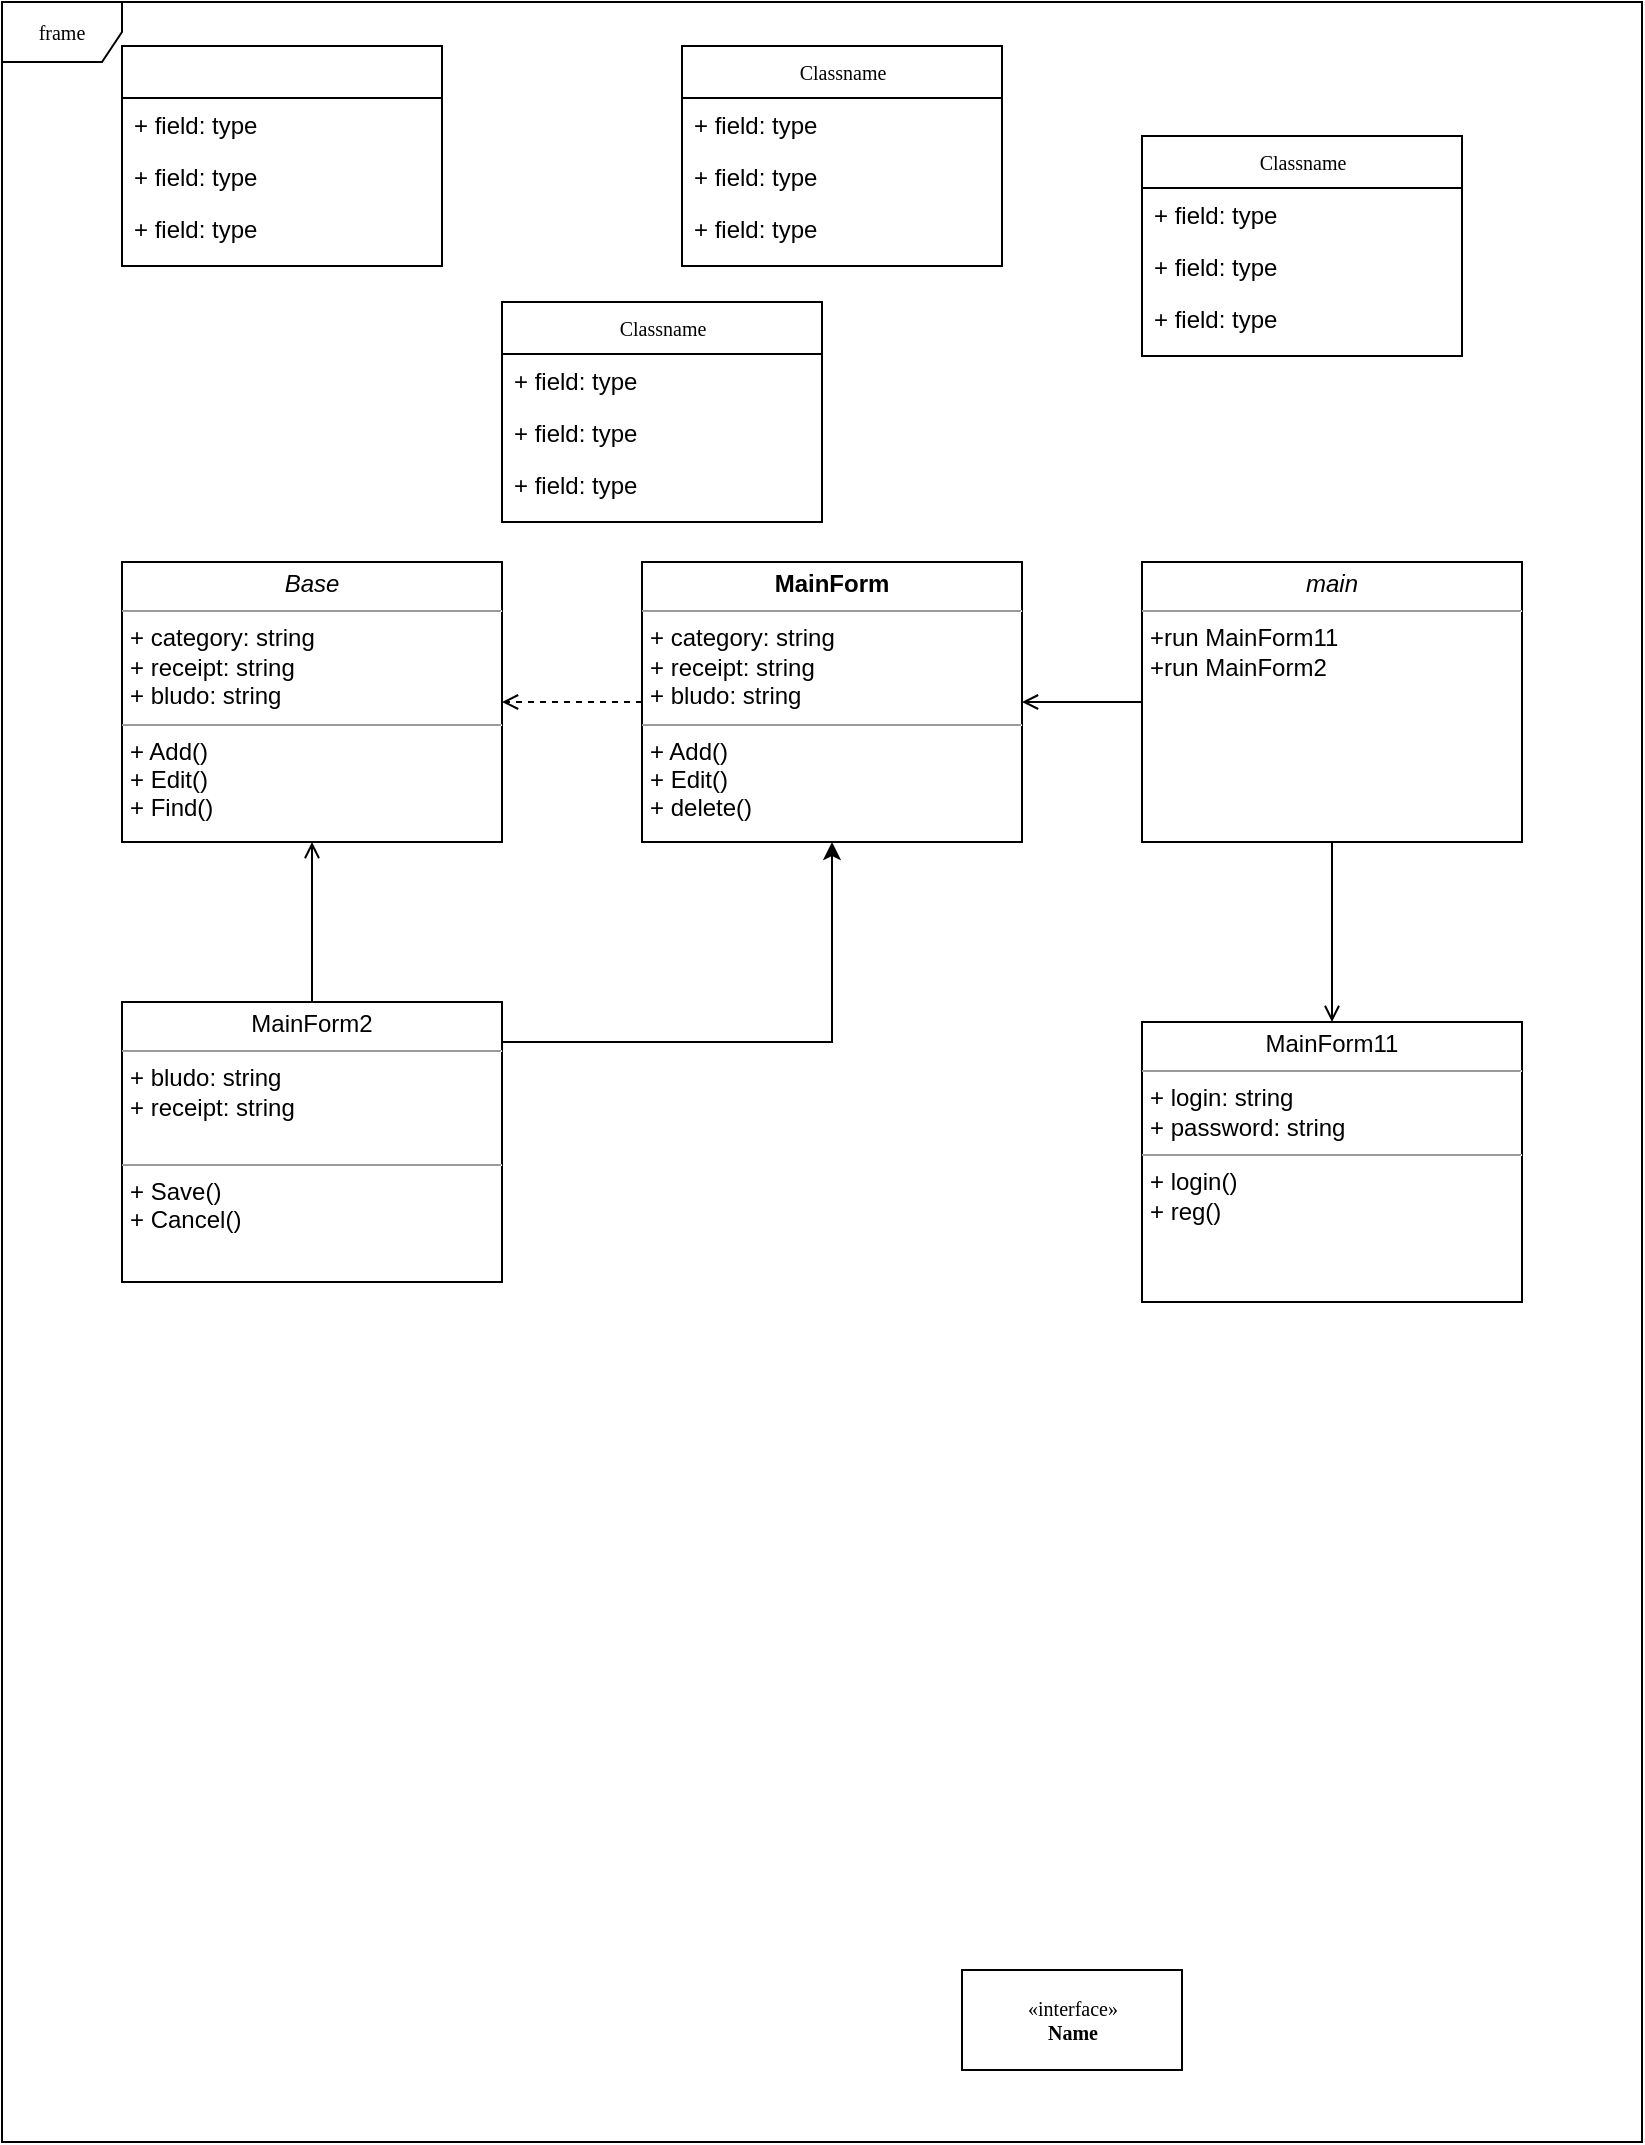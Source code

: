 <mxfile version="22.1.11" type="github">
  <diagram name="Page-1" id="c4acf3e9-155e-7222-9cf6-157b1a14988f">
    <mxGraphModel dx="1320" dy="730" grid="1" gridSize="10" guides="1" tooltips="1" connect="1" arrows="1" fold="1" page="1" pageScale="1" pageWidth="850" pageHeight="1100" background="none" math="0" shadow="0">
      <root>
        <mxCell id="0" />
        <mxCell id="1" parent="0" />
        <mxCell id="17acba5748e5396b-1" value="frame" style="shape=umlFrame;whiteSpace=wrap;html=1;rounded=0;shadow=0;comic=0;labelBackgroundColor=none;strokeWidth=1;fontFamily=Verdana;fontSize=10;align=center;" parent="1" vertex="1">
          <mxGeometry x="10" y="20" width="820" height="1070" as="geometry" />
        </mxCell>
        <mxCell id="17acba5748e5396b-20" value="Classname" style="swimlane;html=1;fontStyle=0;childLayout=stackLayout;horizontal=1;startSize=26;fillColor=none;horizontalStack=0;resizeParent=1;resizeLast=0;collapsible=1;marginBottom=0;swimlaneFillColor=#ffffff;rounded=0;shadow=0;comic=0;labelBackgroundColor=none;strokeWidth=1;fontFamily=Verdana;fontSize=10;align=center;" parent="1" vertex="1">
          <mxGeometry x="350" y="42" width="160" height="110" as="geometry" />
        </mxCell>
        <mxCell id="17acba5748e5396b-21" value="+ field: type" style="text;html=1;strokeColor=none;fillColor=none;align=left;verticalAlign=top;spacingLeft=4;spacingRight=4;whiteSpace=wrap;overflow=hidden;rotatable=0;points=[[0,0.5],[1,0.5]];portConstraint=eastwest;" parent="17acba5748e5396b-20" vertex="1">
          <mxGeometry y="26" width="160" height="26" as="geometry" />
        </mxCell>
        <mxCell id="17acba5748e5396b-24" value="+ field: type" style="text;html=1;strokeColor=none;fillColor=none;align=left;verticalAlign=top;spacingLeft=4;spacingRight=4;whiteSpace=wrap;overflow=hidden;rotatable=0;points=[[0,0.5],[1,0.5]];portConstraint=eastwest;" parent="17acba5748e5396b-20" vertex="1">
          <mxGeometry y="52" width="160" height="26" as="geometry" />
        </mxCell>
        <mxCell id="17acba5748e5396b-26" value="+ field: type" style="text;html=1;strokeColor=none;fillColor=none;align=left;verticalAlign=top;spacingLeft=4;spacingRight=4;whiteSpace=wrap;overflow=hidden;rotatable=0;points=[[0,0.5],[1,0.5]];portConstraint=eastwest;" parent="17acba5748e5396b-20" vertex="1">
          <mxGeometry y="78" width="160" height="26" as="geometry" />
        </mxCell>
        <mxCell id="17acba5748e5396b-30" value="Classname" style="swimlane;html=1;fontStyle=0;childLayout=stackLayout;horizontal=1;startSize=26;fillColor=none;horizontalStack=0;resizeParent=1;resizeLast=0;collapsible=1;marginBottom=0;swimlaneFillColor=#ffffff;rounded=0;shadow=0;comic=0;labelBackgroundColor=none;strokeWidth=1;fontFamily=Verdana;fontSize=10;align=center;" parent="1" vertex="1">
          <mxGeometry x="580" y="87" width="160" height="110" as="geometry" />
        </mxCell>
        <mxCell id="17acba5748e5396b-31" value="+ field: type" style="text;html=1;strokeColor=none;fillColor=none;align=left;verticalAlign=top;spacingLeft=4;spacingRight=4;whiteSpace=wrap;overflow=hidden;rotatable=0;points=[[0,0.5],[1,0.5]];portConstraint=eastwest;" parent="17acba5748e5396b-30" vertex="1">
          <mxGeometry y="26" width="160" height="26" as="geometry" />
        </mxCell>
        <mxCell id="17acba5748e5396b-32" value="+ field: type" style="text;html=1;strokeColor=none;fillColor=none;align=left;verticalAlign=top;spacingLeft=4;spacingRight=4;whiteSpace=wrap;overflow=hidden;rotatable=0;points=[[0,0.5],[1,0.5]];portConstraint=eastwest;" parent="17acba5748e5396b-30" vertex="1">
          <mxGeometry y="52" width="160" height="26" as="geometry" />
        </mxCell>
        <mxCell id="17acba5748e5396b-33" value="+ field: type" style="text;html=1;strokeColor=none;fillColor=none;align=left;verticalAlign=top;spacingLeft=4;spacingRight=4;whiteSpace=wrap;overflow=hidden;rotatable=0;points=[[0,0.5],[1,0.5]];portConstraint=eastwest;" parent="17acba5748e5396b-30" vertex="1">
          <mxGeometry y="78" width="160" height="26" as="geometry" />
        </mxCell>
        <mxCell id="5d2195bd80daf111-8" value="&amp;laquo;interface&amp;raquo;&lt;br&gt;&lt;b&gt;Name&lt;/b&gt;" style="html=1;rounded=0;shadow=0;comic=0;labelBackgroundColor=none;strokeWidth=1;fontFamily=Verdana;fontSize=10;align=center;" parent="1" vertex="1">
          <mxGeometry x="490" y="1004" width="110" height="50" as="geometry" />
        </mxCell>
        <mxCell id="5d2195bd80daf111-10" value="&lt;p style=&quot;margin:0px;margin-top:4px;text-align:center;&quot;&gt;MainForm11&lt;br&gt;&lt;/p&gt;&lt;hr size=&quot;1&quot;&gt;&lt;p style=&quot;margin:0px;margin-left:4px;&quot;&gt;+ login: string&lt;br&gt;+ password: string&lt;/p&gt;&lt;hr size=&quot;1&quot;&gt;&lt;p style=&quot;margin:0px;margin-left:4px;&quot;&gt;+ login()&lt;br&gt;+ reg()&lt;/p&gt;" style="verticalAlign=top;align=left;overflow=fill;fontSize=12;fontFamily=Helvetica;html=1;rounded=0;shadow=0;comic=0;labelBackgroundColor=none;strokeWidth=1" parent="1" vertex="1">
          <mxGeometry x="580" y="530" width="190" height="140" as="geometry" />
        </mxCell>
        <mxCell id="DbbxEBBqgo_3UTrBJeBv-13" style="edgeStyle=orthogonalEdgeStyle;rounded=0;orthogonalLoop=1;jettySize=auto;html=1;exitX=0.5;exitY=1;exitDx=0;exitDy=0;entryX=0.5;entryY=0;entryDx=0;entryDy=0;endArrow=open;endFill=0;" edge="1" parent="1" source="5d2195bd80daf111-15" target="5d2195bd80daf111-10">
          <mxGeometry relative="1" as="geometry" />
        </mxCell>
        <mxCell id="DbbxEBBqgo_3UTrBJeBv-25" style="edgeStyle=orthogonalEdgeStyle;rounded=0;orthogonalLoop=1;jettySize=auto;html=1;entryX=1;entryY=0.5;entryDx=0;entryDy=0;endArrow=open;endFill=0;" edge="1" parent="1" source="5d2195bd80daf111-15" target="DbbxEBBqgo_3UTrBJeBv-20">
          <mxGeometry relative="1" as="geometry" />
        </mxCell>
        <mxCell id="5d2195bd80daf111-15" value="&lt;p style=&quot;margin:0px;margin-top:4px;text-align:center;&quot;&gt;&lt;i&gt;main&lt;/i&gt;&lt;/p&gt;&lt;hr size=&quot;1&quot;&gt;&lt;p style=&quot;margin:0px;margin-left:4px;&quot;&gt;&lt;/p&gt;&lt;p style=&quot;margin:0px;margin-left:4px;&quot;&gt;+run MainForm11&lt;/p&gt;&lt;p style=&quot;margin:0px;margin-left:4px;&quot;&gt;+run MainForm2&lt;br&gt;&lt;/p&gt;" style="verticalAlign=top;align=left;overflow=fill;fontSize=12;fontFamily=Helvetica;html=1;rounded=0;shadow=0;comic=0;labelBackgroundColor=none;strokeWidth=1" parent="1" vertex="1">
          <mxGeometry x="580" y="300" width="190" height="140" as="geometry" />
        </mxCell>
        <mxCell id="5d2195bd80daf111-18" value="&lt;p style=&quot;margin:0px;margin-top:4px;text-align:center;&quot;&gt;&lt;i&gt;Base&lt;/i&gt;&lt;/p&gt;&lt;hr size=&quot;1&quot;&gt;&lt;p style=&quot;border-color: var(--border-color); margin: 0px 0px 0px 4px;&quot;&gt;+ category: string&lt;br style=&quot;border-color: var(--border-color);&quot;&gt;+ receipt: string&lt;/p&gt;&lt;p style=&quot;border-color: var(--border-color); margin: 0px 0px 0px 4px;&quot;&gt;+ bludo: string&lt;/p&gt;&lt;hr size=&quot;1&quot;&gt;&lt;p style=&quot;border-color: var(--border-color); margin: 0px 0px 0px 4px;&quot;&gt;+ Add()&lt;br style=&quot;border-color: var(--border-color);&quot;&gt;+ Edit()&lt;/p&gt;&lt;p style=&quot;border-color: var(--border-color); margin: 0px 0px 0px 4px;&quot;&gt;+ Find()&lt;/p&gt;" style="verticalAlign=top;align=left;overflow=fill;fontSize=12;fontFamily=Helvetica;html=1;rounded=0;shadow=0;comic=0;labelBackgroundColor=none;strokeWidth=1" parent="1" vertex="1">
          <mxGeometry x="70" y="300" width="190" height="140" as="geometry" />
        </mxCell>
        <mxCell id="DbbxEBBqgo_3UTrBJeBv-1" value="Classname" style="swimlane;html=1;fontStyle=0;childLayout=stackLayout;horizontal=1;startSize=26;fillColor=none;horizontalStack=0;resizeParent=1;resizeLast=0;collapsible=1;marginBottom=0;swimlaneFillColor=#ffffff;rounded=0;shadow=0;comic=0;labelBackgroundColor=none;strokeWidth=1;fontFamily=Verdana;fontSize=10;align=center;" vertex="1" parent="1">
          <mxGeometry x="260" y="170" width="160" height="110" as="geometry" />
        </mxCell>
        <mxCell id="DbbxEBBqgo_3UTrBJeBv-2" value="+ field: type" style="text;html=1;strokeColor=none;fillColor=none;align=left;verticalAlign=top;spacingLeft=4;spacingRight=4;whiteSpace=wrap;overflow=hidden;rotatable=0;points=[[0,0.5],[1,0.5]];portConstraint=eastwest;" vertex="1" parent="DbbxEBBqgo_3UTrBJeBv-1">
          <mxGeometry y="26" width="160" height="26" as="geometry" />
        </mxCell>
        <mxCell id="DbbxEBBqgo_3UTrBJeBv-3" value="+ field: type" style="text;html=1;strokeColor=none;fillColor=none;align=left;verticalAlign=top;spacingLeft=4;spacingRight=4;whiteSpace=wrap;overflow=hidden;rotatable=0;points=[[0,0.5],[1,0.5]];portConstraint=eastwest;" vertex="1" parent="DbbxEBBqgo_3UTrBJeBv-1">
          <mxGeometry y="52" width="160" height="26" as="geometry" />
        </mxCell>
        <mxCell id="DbbxEBBqgo_3UTrBJeBv-4" value="+ field: type" style="text;html=1;strokeColor=none;fillColor=none;align=left;verticalAlign=top;spacingLeft=4;spacingRight=4;whiteSpace=wrap;overflow=hidden;rotatable=0;points=[[0,0.5],[1,0.5]];portConstraint=eastwest;" vertex="1" parent="DbbxEBBqgo_3UTrBJeBv-1">
          <mxGeometry y="78" width="160" height="26" as="geometry" />
        </mxCell>
        <mxCell id="DbbxEBBqgo_3UTrBJeBv-5" value="" style="swimlane;html=1;fontStyle=0;childLayout=stackLayout;horizontal=1;startSize=26;fillColor=none;horizontalStack=0;resizeParent=1;resizeLast=0;collapsible=1;marginBottom=0;swimlaneFillColor=#ffffff;rounded=0;shadow=0;comic=0;labelBackgroundColor=none;strokeWidth=1;fontFamily=Verdana;fontSize=10;align=center;" vertex="1" parent="1">
          <mxGeometry x="70" y="42" width="160" height="110" as="geometry" />
        </mxCell>
        <mxCell id="DbbxEBBqgo_3UTrBJeBv-6" value="+ field: type" style="text;html=1;strokeColor=none;fillColor=none;align=left;verticalAlign=top;spacingLeft=4;spacingRight=4;whiteSpace=wrap;overflow=hidden;rotatable=0;points=[[0,0.5],[1,0.5]];portConstraint=eastwest;" vertex="1" parent="DbbxEBBqgo_3UTrBJeBv-5">
          <mxGeometry y="26" width="160" height="26" as="geometry" />
        </mxCell>
        <mxCell id="DbbxEBBqgo_3UTrBJeBv-7" value="+ field: type" style="text;html=1;strokeColor=none;fillColor=none;align=left;verticalAlign=top;spacingLeft=4;spacingRight=4;whiteSpace=wrap;overflow=hidden;rotatable=0;points=[[0,0.5],[1,0.5]];portConstraint=eastwest;" vertex="1" parent="DbbxEBBqgo_3UTrBJeBv-5">
          <mxGeometry y="52" width="160" height="26" as="geometry" />
        </mxCell>
        <mxCell id="DbbxEBBqgo_3UTrBJeBv-8" value="+ field: type" style="text;html=1;strokeColor=none;fillColor=none;align=left;verticalAlign=top;spacingLeft=4;spacingRight=4;whiteSpace=wrap;overflow=hidden;rotatable=0;points=[[0,0.5],[1,0.5]];portConstraint=eastwest;" vertex="1" parent="DbbxEBBqgo_3UTrBJeBv-5">
          <mxGeometry y="78" width="160" height="26" as="geometry" />
        </mxCell>
        <mxCell id="DbbxEBBqgo_3UTrBJeBv-16" style="edgeStyle=orthogonalEdgeStyle;rounded=0;orthogonalLoop=1;jettySize=auto;html=1;exitX=0.5;exitY=0;exitDx=0;exitDy=0;entryX=0.5;entryY=1;entryDx=0;entryDy=0;endArrow=open;endFill=0;" edge="1" parent="1" source="DbbxEBBqgo_3UTrBJeBv-14" target="5d2195bd80daf111-18">
          <mxGeometry relative="1" as="geometry">
            <Array as="points">
              <mxPoint x="165" y="500" />
              <mxPoint x="165" y="500" />
            </Array>
          </mxGeometry>
        </mxCell>
        <mxCell id="DbbxEBBqgo_3UTrBJeBv-21" style="edgeStyle=orthogonalEdgeStyle;rounded=0;orthogonalLoop=1;jettySize=auto;html=1;" edge="1" parent="1" source="DbbxEBBqgo_3UTrBJeBv-14" target="17acba5748e5396b-1">
          <mxGeometry relative="1" as="geometry">
            <Array as="points">
              <mxPoint x="390" y="650" />
              <mxPoint x="390" y="650" />
            </Array>
          </mxGeometry>
        </mxCell>
        <mxCell id="DbbxEBBqgo_3UTrBJeBv-23" style="edgeStyle=orthogonalEdgeStyle;rounded=0;orthogonalLoop=1;jettySize=auto;html=1;entryX=0.5;entryY=1;entryDx=0;entryDy=0;exitX=1;exitY=0.093;exitDx=0;exitDy=0;exitPerimeter=0;" edge="1" parent="1" source="DbbxEBBqgo_3UTrBJeBv-14" target="DbbxEBBqgo_3UTrBJeBv-20">
          <mxGeometry relative="1" as="geometry">
            <mxPoint x="263" y="533" as="sourcePoint" />
            <Array as="points">
              <mxPoint x="260" y="540" />
              <mxPoint x="425" y="540" />
            </Array>
          </mxGeometry>
        </mxCell>
        <mxCell id="DbbxEBBqgo_3UTrBJeBv-14" value="&lt;p style=&quot;margin:0px;margin-top:4px;text-align:center;&quot;&gt;MainForm2&lt;br&gt;&lt;/p&gt;&lt;hr size=&quot;1&quot;&gt;&lt;p style=&quot;margin:0px;margin-left:4px;&quot;&gt;+ bludo: string&lt;br style=&quot;border-color: var(--border-color);&quot;&gt;+ receipt: string&lt;br&gt;&lt;/p&gt;&lt;div&gt;&lt;br&gt;&lt;/div&gt;&lt;hr size=&quot;1&quot;&gt;&lt;p style=&quot;margin:0px;margin-left:4px;&quot;&gt;+ Save()&lt;br&gt;+ Cancel()&lt;/p&gt;" style="verticalAlign=top;align=left;overflow=fill;fontSize=12;fontFamily=Helvetica;html=1;rounded=0;shadow=0;comic=0;labelBackgroundColor=none;strokeWidth=1" vertex="1" parent="1">
          <mxGeometry x="70" y="520" width="190" height="140" as="geometry" />
        </mxCell>
        <mxCell id="DbbxEBBqgo_3UTrBJeBv-24" style="edgeStyle=orthogonalEdgeStyle;rounded=0;orthogonalLoop=1;jettySize=auto;html=1;entryX=1;entryY=0.5;entryDx=0;entryDy=0;dashed=1;endArrow=open;endFill=0;" edge="1" parent="1" source="DbbxEBBqgo_3UTrBJeBv-20" target="5d2195bd80daf111-18">
          <mxGeometry relative="1" as="geometry" />
        </mxCell>
        <mxCell id="DbbxEBBqgo_3UTrBJeBv-20" value="&lt;p style=&quot;margin:0px;margin-top:4px;text-align:center;&quot;&gt;&lt;b&gt;MainForm&lt;/b&gt;&lt;/p&gt;&lt;hr size=&quot;1&quot;&gt;&lt;p style=&quot;border-color: var(--border-color); margin: 0px 0px 0px 4px;&quot;&gt;+ category: string&lt;br style=&quot;border-color: var(--border-color);&quot;&gt;+ receipt: string&lt;/p&gt;&lt;p style=&quot;border-color: var(--border-color); margin: 0px 0px 0px 4px;&quot;&gt;+ bludo: string&lt;/p&gt;&lt;hr size=&quot;1&quot;&gt;&lt;p style=&quot;margin:0px;margin-left:4px;&quot;&gt;+ Add()&lt;br&gt;+ Edit()&lt;/p&gt;&lt;p style=&quot;margin:0px;margin-left:4px;&quot;&gt;+ delete()&lt;/p&gt;" style="verticalAlign=top;align=left;overflow=fill;fontSize=12;fontFamily=Helvetica;html=1;rounded=0;shadow=0;comic=0;labelBackgroundColor=none;strokeWidth=1" vertex="1" parent="1">
          <mxGeometry x="330" y="300" width="190" height="140" as="geometry" />
        </mxCell>
      </root>
    </mxGraphModel>
  </diagram>
</mxfile>
